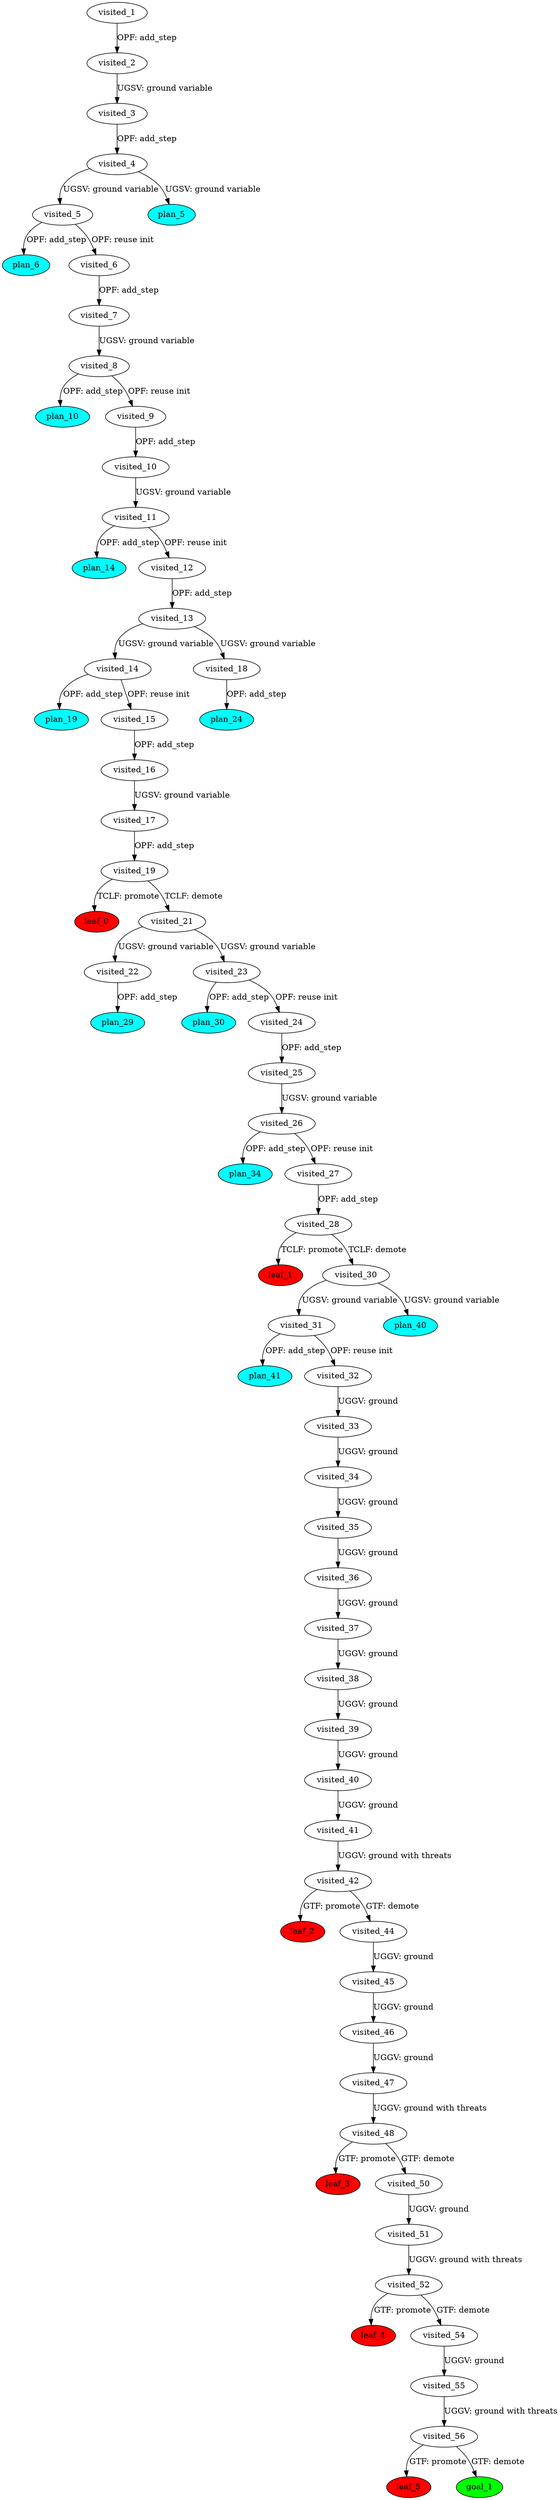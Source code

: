 digraph {
	"11e2c479-6dfb-cd94-d24b-a9a98b89e943" [label=plan_0 fillcolor=cyan style=filled]
	"11e2c479-6dfb-cd94-d24b-a9a98b89e943" [label=visited_1 fillcolor=white style=filled]
	"27b01967-0530-d204-12fe-89f7529189c0" [label=plan_1 fillcolor=cyan style=filled]
	"11e2c479-6dfb-cd94-d24b-a9a98b89e943" -> "27b01967-0530-d204-12fe-89f7529189c0" [label="OPF: add_step"]
	"27b01967-0530-d204-12fe-89f7529189c0" [label=visited_2 fillcolor=white style=filled]
	"86d3b4ba-83e7-672c-f2fd-af06676af718" [label=plan_2 fillcolor=cyan style=filled]
	"27b01967-0530-d204-12fe-89f7529189c0" -> "86d3b4ba-83e7-672c-f2fd-af06676af718" [label="UGSV: ground variable"]
	"86d3b4ba-83e7-672c-f2fd-af06676af718" [label=visited_3 fillcolor=white style=filled]
	"328ddd5a-4413-2b8c-b9e3-1afc56354a26" [label=plan_3 fillcolor=cyan style=filled]
	"86d3b4ba-83e7-672c-f2fd-af06676af718" -> "328ddd5a-4413-2b8c-b9e3-1afc56354a26" [label="OPF: add_step"]
	"328ddd5a-4413-2b8c-b9e3-1afc56354a26" [label=visited_4 fillcolor=white style=filled]
	"3c4e382a-26cd-c001-e1a9-9805cfed7556" [label=plan_4 fillcolor=cyan style=filled]
	"328ddd5a-4413-2b8c-b9e3-1afc56354a26" -> "3c4e382a-26cd-c001-e1a9-9805cfed7556" [label="UGSV: ground variable"]
	"2d35641a-a6f5-3bec-ff5e-8fc148d01517" [label=plan_5 fillcolor=cyan style=filled]
	"328ddd5a-4413-2b8c-b9e3-1afc56354a26" -> "2d35641a-a6f5-3bec-ff5e-8fc148d01517" [label="UGSV: ground variable"]
	"3c4e382a-26cd-c001-e1a9-9805cfed7556" [label=visited_5 fillcolor=white style=filled]
	"a53e7c25-beb0-1de3-3f58-fa585db04d91" [label=plan_6 fillcolor=cyan style=filled]
	"3c4e382a-26cd-c001-e1a9-9805cfed7556" -> "a53e7c25-beb0-1de3-3f58-fa585db04d91" [label="OPF: add_step"]
	"4da8af06-1904-350c-4ac3-c0afa8164418" [label=plan_7 fillcolor=cyan style=filled]
	"3c4e382a-26cd-c001-e1a9-9805cfed7556" -> "4da8af06-1904-350c-4ac3-c0afa8164418" [label="OPF: reuse init"]
	"4da8af06-1904-350c-4ac3-c0afa8164418" [label=visited_6 fillcolor=white style=filled]
	"d3814c27-6a85-c0f7-5912-f10962ec5d80" [label=plan_8 fillcolor=cyan style=filled]
	"4da8af06-1904-350c-4ac3-c0afa8164418" -> "d3814c27-6a85-c0f7-5912-f10962ec5d80" [label="OPF: add_step"]
	"d3814c27-6a85-c0f7-5912-f10962ec5d80" [label=visited_7 fillcolor=white style=filled]
	"091ba944-6312-d9de-6790-0f88ec94d428" [label=plan_9 fillcolor=cyan style=filled]
	"d3814c27-6a85-c0f7-5912-f10962ec5d80" -> "091ba944-6312-d9de-6790-0f88ec94d428" [label="UGSV: ground variable"]
	"091ba944-6312-d9de-6790-0f88ec94d428" [label=visited_8 fillcolor=white style=filled]
	"4e8f334d-7ca9-5fbc-9c7f-58d40e6fbe96" [label=plan_10 fillcolor=cyan style=filled]
	"091ba944-6312-d9de-6790-0f88ec94d428" -> "4e8f334d-7ca9-5fbc-9c7f-58d40e6fbe96" [label="OPF: add_step"]
	"cd8c8ba9-9afd-f252-ff50-65a58274891c" [label=plan_11 fillcolor=cyan style=filled]
	"091ba944-6312-d9de-6790-0f88ec94d428" -> "cd8c8ba9-9afd-f252-ff50-65a58274891c" [label="OPF: reuse init"]
	"cd8c8ba9-9afd-f252-ff50-65a58274891c" [label=visited_9 fillcolor=white style=filled]
	"01fe4e15-6f4a-83c5-55cc-ac2466d0238e" [label=plan_12 fillcolor=cyan style=filled]
	"cd8c8ba9-9afd-f252-ff50-65a58274891c" -> "01fe4e15-6f4a-83c5-55cc-ac2466d0238e" [label="OPF: add_step"]
	"01fe4e15-6f4a-83c5-55cc-ac2466d0238e" [label=visited_10 fillcolor=white style=filled]
	"5b78fc11-16ea-1f38-a100-4f29067db218" [label=plan_13 fillcolor=cyan style=filled]
	"01fe4e15-6f4a-83c5-55cc-ac2466d0238e" -> "5b78fc11-16ea-1f38-a100-4f29067db218" [label="UGSV: ground variable"]
	"5b78fc11-16ea-1f38-a100-4f29067db218" [label=visited_11 fillcolor=white style=filled]
	"4533742a-cf73-1584-b7dd-accf97f494b5" [label=plan_14 fillcolor=cyan style=filled]
	"5b78fc11-16ea-1f38-a100-4f29067db218" -> "4533742a-cf73-1584-b7dd-accf97f494b5" [label="OPF: add_step"]
	"7226d9ca-f5d0-563e-3d4c-90e4b71a0cd7" [label=plan_15 fillcolor=cyan style=filled]
	"5b78fc11-16ea-1f38-a100-4f29067db218" -> "7226d9ca-f5d0-563e-3d4c-90e4b71a0cd7" [label="OPF: reuse init"]
	"7226d9ca-f5d0-563e-3d4c-90e4b71a0cd7" [label=visited_12 fillcolor=white style=filled]
	"b7aebcd2-0a1b-15a2-353a-830e26283082" [label=plan_16 fillcolor=cyan style=filled]
	"7226d9ca-f5d0-563e-3d4c-90e4b71a0cd7" -> "b7aebcd2-0a1b-15a2-353a-830e26283082" [label="OPF: add_step"]
	"b7aebcd2-0a1b-15a2-353a-830e26283082" [label=visited_13 fillcolor=white style=filled]
	"6bc6ec62-3f86-6bf1-4aa0-953af82c4c7b" [label=plan_17 fillcolor=cyan style=filled]
	"b7aebcd2-0a1b-15a2-353a-830e26283082" -> "6bc6ec62-3f86-6bf1-4aa0-953af82c4c7b" [label="UGSV: ground variable"]
	"3d6a9e9c-49f7-6746-0dd5-72e4edf89045" [label=plan_18 fillcolor=cyan style=filled]
	"b7aebcd2-0a1b-15a2-353a-830e26283082" -> "3d6a9e9c-49f7-6746-0dd5-72e4edf89045" [label="UGSV: ground variable"]
	"6bc6ec62-3f86-6bf1-4aa0-953af82c4c7b" [label=visited_14 fillcolor=white style=filled]
	"e3d076de-208d-3d09-7e3a-313a8c2fbe1d" [label=plan_19 fillcolor=cyan style=filled]
	"6bc6ec62-3f86-6bf1-4aa0-953af82c4c7b" -> "e3d076de-208d-3d09-7e3a-313a8c2fbe1d" [label="OPF: add_step"]
	"5b00b3cf-f4d3-3ca5-538e-f58e19d56bd5" [label=plan_20 fillcolor=cyan style=filled]
	"6bc6ec62-3f86-6bf1-4aa0-953af82c4c7b" -> "5b00b3cf-f4d3-3ca5-538e-f58e19d56bd5" [label="OPF: reuse init"]
	"5b00b3cf-f4d3-3ca5-538e-f58e19d56bd5" [label=visited_15 fillcolor=white style=filled]
	"8bb973d9-8778-690f-0448-6e5ef506bb13" [label=plan_21 fillcolor=cyan style=filled]
	"5b00b3cf-f4d3-3ca5-538e-f58e19d56bd5" -> "8bb973d9-8778-690f-0448-6e5ef506bb13" [label="OPF: add_step"]
	"8bb973d9-8778-690f-0448-6e5ef506bb13" [label=visited_16 fillcolor=white style=filled]
	"ffc0900b-4ed7-676f-46c5-6cb23cb7f709" [label=plan_22 fillcolor=cyan style=filled]
	"8bb973d9-8778-690f-0448-6e5ef506bb13" -> "ffc0900b-4ed7-676f-46c5-6cb23cb7f709" [label="UGSV: ground variable"]
	"ffc0900b-4ed7-676f-46c5-6cb23cb7f709" [label=visited_17 fillcolor=white style=filled]
	"7d894735-a26c-599e-4307-f13d5cdf9d3f" [label=plan_23 fillcolor=cyan style=filled]
	"ffc0900b-4ed7-676f-46c5-6cb23cb7f709" -> "7d894735-a26c-599e-4307-f13d5cdf9d3f" [label="OPF: add_step"]
	"3d6a9e9c-49f7-6746-0dd5-72e4edf89045" [label=visited_18 fillcolor=white style=filled]
	"dded1786-692a-d3b1-6c48-c9f89ec752db" [label=plan_24 fillcolor=cyan style=filled]
	"3d6a9e9c-49f7-6746-0dd5-72e4edf89045" -> "dded1786-692a-d3b1-6c48-c9f89ec752db" [label="OPF: add_step"]
	"7d894735-a26c-599e-4307-f13d5cdf9d3f" [label=visited_19 fillcolor=white style=filled]
	"ae94a741-1e17-400a-1fd6-0a718e291488" [label=plan_25 fillcolor=cyan style=filled]
	"7d894735-a26c-599e-4307-f13d5cdf9d3f" -> "ae94a741-1e17-400a-1fd6-0a718e291488" [label="TCLF: promote"]
	"3786a606-0a6a-cdf1-ff9e-6767f6d745be" [label=plan_26 fillcolor=cyan style=filled]
	"7d894735-a26c-599e-4307-f13d5cdf9d3f" -> "3786a606-0a6a-cdf1-ff9e-6767f6d745be" [label="TCLF: demote"]
	"ae94a741-1e17-400a-1fd6-0a718e291488" [label=visited_20 fillcolor=white style=filled]
	"ae94a741-1e17-400a-1fd6-0a718e291488" [label=leaf_0 fillcolor=red style=filled]
	"3786a606-0a6a-cdf1-ff9e-6767f6d745be" [label=visited_21 fillcolor=white style=filled]
	"30f014a8-78a6-4a02-7d35-65398aeeb3df" [label=plan_27 fillcolor=cyan style=filled]
	"3786a606-0a6a-cdf1-ff9e-6767f6d745be" -> "30f014a8-78a6-4a02-7d35-65398aeeb3df" [label="UGSV: ground variable"]
	"f7808543-f782-35d3-ba0c-7d51edbb9ff5" [label=plan_28 fillcolor=cyan style=filled]
	"3786a606-0a6a-cdf1-ff9e-6767f6d745be" -> "f7808543-f782-35d3-ba0c-7d51edbb9ff5" [label="UGSV: ground variable"]
	"30f014a8-78a6-4a02-7d35-65398aeeb3df" [label=visited_22 fillcolor=white style=filled]
	"e3607026-06ae-2c01-8c51-f7d0ea5b5fe7" [label=plan_29 fillcolor=cyan style=filled]
	"30f014a8-78a6-4a02-7d35-65398aeeb3df" -> "e3607026-06ae-2c01-8c51-f7d0ea5b5fe7" [label="OPF: add_step"]
	"f7808543-f782-35d3-ba0c-7d51edbb9ff5" [label=visited_23 fillcolor=white style=filled]
	"4b1cf2c7-c9da-7c6a-23e8-ac407d898e7a" [label=plan_30 fillcolor=cyan style=filled]
	"f7808543-f782-35d3-ba0c-7d51edbb9ff5" -> "4b1cf2c7-c9da-7c6a-23e8-ac407d898e7a" [label="OPF: add_step"]
	"4804a28f-856d-bbd5-5e64-5459eface4ba" [label=plan_31 fillcolor=cyan style=filled]
	"f7808543-f782-35d3-ba0c-7d51edbb9ff5" -> "4804a28f-856d-bbd5-5e64-5459eface4ba" [label="OPF: reuse init"]
	"4804a28f-856d-bbd5-5e64-5459eface4ba" [label=visited_24 fillcolor=white style=filled]
	"dd864484-271d-5208-69c8-1dbb9230d4ae" [label=plan_32 fillcolor=cyan style=filled]
	"4804a28f-856d-bbd5-5e64-5459eface4ba" -> "dd864484-271d-5208-69c8-1dbb9230d4ae" [label="OPF: add_step"]
	"dd864484-271d-5208-69c8-1dbb9230d4ae" [label=visited_25 fillcolor=white style=filled]
	"41d6c3e5-d3c5-b2e3-00cb-303cb4d61140" [label=plan_33 fillcolor=cyan style=filled]
	"dd864484-271d-5208-69c8-1dbb9230d4ae" -> "41d6c3e5-d3c5-b2e3-00cb-303cb4d61140" [label="UGSV: ground variable"]
	"41d6c3e5-d3c5-b2e3-00cb-303cb4d61140" [label=visited_26 fillcolor=white style=filled]
	"16fcaa91-b2f6-4095-c470-6dbaa1220be2" [label=plan_34 fillcolor=cyan style=filled]
	"41d6c3e5-d3c5-b2e3-00cb-303cb4d61140" -> "16fcaa91-b2f6-4095-c470-6dbaa1220be2" [label="OPF: add_step"]
	"7f250ab4-3557-d764-e4f0-2f6e39579142" [label=plan_35 fillcolor=cyan style=filled]
	"41d6c3e5-d3c5-b2e3-00cb-303cb4d61140" -> "7f250ab4-3557-d764-e4f0-2f6e39579142" [label="OPF: reuse init"]
	"7f250ab4-3557-d764-e4f0-2f6e39579142" [label=visited_27 fillcolor=white style=filled]
	"31059753-41e1-52ad-f48a-3e0932aa37f4" [label=plan_36 fillcolor=cyan style=filled]
	"7f250ab4-3557-d764-e4f0-2f6e39579142" -> "31059753-41e1-52ad-f48a-3e0932aa37f4" [label="OPF: add_step"]
	"31059753-41e1-52ad-f48a-3e0932aa37f4" [label=visited_28 fillcolor=white style=filled]
	"7c7e82cc-ca11-623f-feed-cb392ce80367" [label=plan_37 fillcolor=cyan style=filled]
	"31059753-41e1-52ad-f48a-3e0932aa37f4" -> "7c7e82cc-ca11-623f-feed-cb392ce80367" [label="TCLF: promote"]
	"ff7a5ced-e678-e5a3-c4f6-14cf40e57890" [label=plan_38 fillcolor=cyan style=filled]
	"31059753-41e1-52ad-f48a-3e0932aa37f4" -> "ff7a5ced-e678-e5a3-c4f6-14cf40e57890" [label="TCLF: demote"]
	"7c7e82cc-ca11-623f-feed-cb392ce80367" [label=visited_29 fillcolor=white style=filled]
	"7c7e82cc-ca11-623f-feed-cb392ce80367" [label=leaf_1 fillcolor=red style=filled]
	"ff7a5ced-e678-e5a3-c4f6-14cf40e57890" [label=visited_30 fillcolor=white style=filled]
	"fb4659e1-13e9-f0e3-2607-e444a19d13f1" [label=plan_39 fillcolor=cyan style=filled]
	"ff7a5ced-e678-e5a3-c4f6-14cf40e57890" -> "fb4659e1-13e9-f0e3-2607-e444a19d13f1" [label="UGSV: ground variable"]
	"0e1253cc-4196-cba0-9f3a-546eb5b572bf" [label=plan_40 fillcolor=cyan style=filled]
	"ff7a5ced-e678-e5a3-c4f6-14cf40e57890" -> "0e1253cc-4196-cba0-9f3a-546eb5b572bf" [label="UGSV: ground variable"]
	"fb4659e1-13e9-f0e3-2607-e444a19d13f1" [label=visited_31 fillcolor=white style=filled]
	"4988a87c-e2f3-d139-bdd9-a82fa8cc8ad2" [label=plan_41 fillcolor=cyan style=filled]
	"fb4659e1-13e9-f0e3-2607-e444a19d13f1" -> "4988a87c-e2f3-d139-bdd9-a82fa8cc8ad2" [label="OPF: add_step"]
	"c3d834f6-df9c-b843-3d3f-8d547731f5b8" [label=plan_42 fillcolor=cyan style=filled]
	"fb4659e1-13e9-f0e3-2607-e444a19d13f1" -> "c3d834f6-df9c-b843-3d3f-8d547731f5b8" [label="OPF: reuse init"]
	"c3d834f6-df9c-b843-3d3f-8d547731f5b8" [label=visited_32 fillcolor=white style=filled]
	"0bc44b11-e45a-c5af-3219-f9f136049263" [label=plan_43 fillcolor=cyan style=filled]
	"c3d834f6-df9c-b843-3d3f-8d547731f5b8" -> "0bc44b11-e45a-c5af-3219-f9f136049263" [label="UGGV: ground"]
	"0bc44b11-e45a-c5af-3219-f9f136049263" [label=visited_33 fillcolor=white style=filled]
	"7a02282d-8579-2855-ec1d-98939a7a7055" [label=plan_44 fillcolor=cyan style=filled]
	"0bc44b11-e45a-c5af-3219-f9f136049263" -> "7a02282d-8579-2855-ec1d-98939a7a7055" [label="UGGV: ground"]
	"7a02282d-8579-2855-ec1d-98939a7a7055" [label=visited_34 fillcolor=white style=filled]
	"ebcca83c-dad9-d1a2-38c7-72350be381a8" [label=plan_45 fillcolor=cyan style=filled]
	"7a02282d-8579-2855-ec1d-98939a7a7055" -> "ebcca83c-dad9-d1a2-38c7-72350be381a8" [label="UGGV: ground"]
	"ebcca83c-dad9-d1a2-38c7-72350be381a8" [label=visited_35 fillcolor=white style=filled]
	"4621207c-b451-2537-2959-0a1083935cc2" [label=plan_46 fillcolor=cyan style=filled]
	"ebcca83c-dad9-d1a2-38c7-72350be381a8" -> "4621207c-b451-2537-2959-0a1083935cc2" [label="UGGV: ground"]
	"4621207c-b451-2537-2959-0a1083935cc2" [label=visited_36 fillcolor=white style=filled]
	"97ab53de-e911-2990-2b80-ffb7d7563983" [label=plan_47 fillcolor=cyan style=filled]
	"4621207c-b451-2537-2959-0a1083935cc2" -> "97ab53de-e911-2990-2b80-ffb7d7563983" [label="UGGV: ground"]
	"97ab53de-e911-2990-2b80-ffb7d7563983" [label=visited_37 fillcolor=white style=filled]
	"27e63df0-bfdc-0201-5c3b-6de78bf02cc4" [label=plan_48 fillcolor=cyan style=filled]
	"97ab53de-e911-2990-2b80-ffb7d7563983" -> "27e63df0-bfdc-0201-5c3b-6de78bf02cc4" [label="UGGV: ground"]
	"27e63df0-bfdc-0201-5c3b-6de78bf02cc4" [label=visited_38 fillcolor=white style=filled]
	"9d72a141-4acb-8a9a-0f3b-42257f080c92" [label=plan_49 fillcolor=cyan style=filled]
	"27e63df0-bfdc-0201-5c3b-6de78bf02cc4" -> "9d72a141-4acb-8a9a-0f3b-42257f080c92" [label="UGGV: ground"]
	"9d72a141-4acb-8a9a-0f3b-42257f080c92" [label=visited_39 fillcolor=white style=filled]
	"3b38ab72-aa4d-c5e7-a082-517472200a04" [label=plan_50 fillcolor=cyan style=filled]
	"9d72a141-4acb-8a9a-0f3b-42257f080c92" -> "3b38ab72-aa4d-c5e7-a082-517472200a04" [label="UGGV: ground"]
	"3b38ab72-aa4d-c5e7-a082-517472200a04" [label=visited_40 fillcolor=white style=filled]
	"4e4a89a8-e8da-26f9-4e5c-2b894716ce11" [label=plan_51 fillcolor=cyan style=filled]
	"3b38ab72-aa4d-c5e7-a082-517472200a04" -> "4e4a89a8-e8da-26f9-4e5c-2b894716ce11" [label="UGGV: ground"]
	"4e4a89a8-e8da-26f9-4e5c-2b894716ce11" [label=visited_41 fillcolor=white style=filled]
	"4b677169-a8ac-9025-ce52-585435a4463b" [label=plan_52 fillcolor=cyan style=filled]
	"4e4a89a8-e8da-26f9-4e5c-2b894716ce11" -> "4b677169-a8ac-9025-ce52-585435a4463b" [label="UGGV: ground with threats"]
	"4b677169-a8ac-9025-ce52-585435a4463b" [label=visited_42 fillcolor=white style=filled]
	"41eb2431-7b1f-cfb2-42c9-9d2b620875e5" [label=plan_53 fillcolor=cyan style=filled]
	"4b677169-a8ac-9025-ce52-585435a4463b" -> "41eb2431-7b1f-cfb2-42c9-9d2b620875e5" [label="GTF: promote"]
	"5697b4e0-d9f0-cd26-6efb-ef2691bbe0a9" [label=plan_54 fillcolor=cyan style=filled]
	"4b677169-a8ac-9025-ce52-585435a4463b" -> "5697b4e0-d9f0-cd26-6efb-ef2691bbe0a9" [label="GTF: demote"]
	"41eb2431-7b1f-cfb2-42c9-9d2b620875e5" [label=visited_43 fillcolor=white style=filled]
	"41eb2431-7b1f-cfb2-42c9-9d2b620875e5" [label=leaf_2 fillcolor=red style=filled]
	"5697b4e0-d9f0-cd26-6efb-ef2691bbe0a9" [label=visited_44 fillcolor=white style=filled]
	"193d99e7-3fd8-dbc1-1f09-17759151fe68" [label=plan_55 fillcolor=cyan style=filled]
	"5697b4e0-d9f0-cd26-6efb-ef2691bbe0a9" -> "193d99e7-3fd8-dbc1-1f09-17759151fe68" [label="UGGV: ground"]
	"193d99e7-3fd8-dbc1-1f09-17759151fe68" [label=visited_45 fillcolor=white style=filled]
	"f2ef3c48-1201-b750-03b3-e31415444794" [label=plan_56 fillcolor=cyan style=filled]
	"193d99e7-3fd8-dbc1-1f09-17759151fe68" -> "f2ef3c48-1201-b750-03b3-e31415444794" [label="UGGV: ground"]
	"f2ef3c48-1201-b750-03b3-e31415444794" [label=visited_46 fillcolor=white style=filled]
	"d6637075-208a-379f-5f51-63c8c71a69ce" [label=plan_57 fillcolor=cyan style=filled]
	"f2ef3c48-1201-b750-03b3-e31415444794" -> "d6637075-208a-379f-5f51-63c8c71a69ce" [label="UGGV: ground"]
	"d6637075-208a-379f-5f51-63c8c71a69ce" [label=visited_47 fillcolor=white style=filled]
	"17e1525c-87f8-bf79-a001-c0a2dd26a8e8" [label=plan_58 fillcolor=cyan style=filled]
	"d6637075-208a-379f-5f51-63c8c71a69ce" -> "17e1525c-87f8-bf79-a001-c0a2dd26a8e8" [label="UGGV: ground with threats"]
	"17e1525c-87f8-bf79-a001-c0a2dd26a8e8" [label=visited_48 fillcolor=white style=filled]
	"95bb1c32-c16b-a3e1-e21a-5a8759e2ecda" [label=plan_59 fillcolor=cyan style=filled]
	"17e1525c-87f8-bf79-a001-c0a2dd26a8e8" -> "95bb1c32-c16b-a3e1-e21a-5a8759e2ecda" [label="GTF: promote"]
	"8854bc87-8a60-f14a-f00a-e8fa5afb975d" [label=plan_60 fillcolor=cyan style=filled]
	"17e1525c-87f8-bf79-a001-c0a2dd26a8e8" -> "8854bc87-8a60-f14a-f00a-e8fa5afb975d" [label="GTF: demote"]
	"95bb1c32-c16b-a3e1-e21a-5a8759e2ecda" [label=visited_49 fillcolor=white style=filled]
	"95bb1c32-c16b-a3e1-e21a-5a8759e2ecda" [label=leaf_3 fillcolor=red style=filled]
	"8854bc87-8a60-f14a-f00a-e8fa5afb975d" [label=visited_50 fillcolor=white style=filled]
	"6cf6fbe8-3206-4d6e-29f8-8f8a127fe7aa" [label=plan_61 fillcolor=cyan style=filled]
	"8854bc87-8a60-f14a-f00a-e8fa5afb975d" -> "6cf6fbe8-3206-4d6e-29f8-8f8a127fe7aa" [label="UGGV: ground"]
	"6cf6fbe8-3206-4d6e-29f8-8f8a127fe7aa" [label=visited_51 fillcolor=white style=filled]
	"0878c36b-625b-3804-696a-44a886db0f10" [label=plan_62 fillcolor=cyan style=filled]
	"6cf6fbe8-3206-4d6e-29f8-8f8a127fe7aa" -> "0878c36b-625b-3804-696a-44a886db0f10" [label="UGGV: ground with threats"]
	"0878c36b-625b-3804-696a-44a886db0f10" [label=visited_52 fillcolor=white style=filled]
	"fa9fd4cc-8d7b-096c-a83c-9e1d821a769a" [label=plan_63 fillcolor=cyan style=filled]
	"0878c36b-625b-3804-696a-44a886db0f10" -> "fa9fd4cc-8d7b-096c-a83c-9e1d821a769a" [label="GTF: promote"]
	"3cb72e3c-25ec-c2ec-3b71-43692c4e4c87" [label=plan_64 fillcolor=cyan style=filled]
	"0878c36b-625b-3804-696a-44a886db0f10" -> "3cb72e3c-25ec-c2ec-3b71-43692c4e4c87" [label="GTF: demote"]
	"fa9fd4cc-8d7b-096c-a83c-9e1d821a769a" [label=visited_53 fillcolor=white style=filled]
	"fa9fd4cc-8d7b-096c-a83c-9e1d821a769a" [label=leaf_4 fillcolor=red style=filled]
	"3cb72e3c-25ec-c2ec-3b71-43692c4e4c87" [label=visited_54 fillcolor=white style=filled]
	"124e0183-19e3-086a-5f16-8191f0517dcf" [label=plan_65 fillcolor=cyan style=filled]
	"3cb72e3c-25ec-c2ec-3b71-43692c4e4c87" -> "124e0183-19e3-086a-5f16-8191f0517dcf" [label="UGGV: ground"]
	"124e0183-19e3-086a-5f16-8191f0517dcf" [label=visited_55 fillcolor=white style=filled]
	"529b91f9-2c33-39eb-2a40-8161b5d712c4" [label=plan_66 fillcolor=cyan style=filled]
	"124e0183-19e3-086a-5f16-8191f0517dcf" -> "529b91f9-2c33-39eb-2a40-8161b5d712c4" [label="UGGV: ground with threats"]
	"529b91f9-2c33-39eb-2a40-8161b5d712c4" [label=visited_56 fillcolor=white style=filled]
	"aeaeb223-934b-db15-43b7-7afcb85796a8" [label=plan_67 fillcolor=cyan style=filled]
	"529b91f9-2c33-39eb-2a40-8161b5d712c4" -> "aeaeb223-934b-db15-43b7-7afcb85796a8" [label="GTF: promote"]
	"73183470-5c91-9eb3-4942-73b9cbb1fc79" [label=plan_68 fillcolor=cyan style=filled]
	"529b91f9-2c33-39eb-2a40-8161b5d712c4" -> "73183470-5c91-9eb3-4942-73b9cbb1fc79" [label="GTF: demote"]
	"aeaeb223-934b-db15-43b7-7afcb85796a8" [label=visited_57 fillcolor=white style=filled]
	"aeaeb223-934b-db15-43b7-7afcb85796a8" [label=leaf_5 fillcolor=red style=filled]
	"73183470-5c91-9eb3-4942-73b9cbb1fc79" [label=visited_58 fillcolor=white style=filled]
	"73183470-5c91-9eb3-4942-73b9cbb1fc79" [label=goal_1 fillcolor=green style=filled]
}
